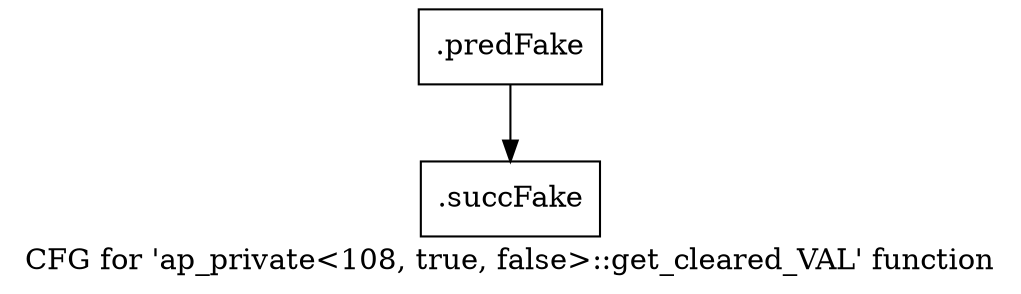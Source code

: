 digraph "CFG for 'ap_private\<108, true, false\>::get_cleared_VAL' function" {
	label="CFG for 'ap_private\<108, true, false\>::get_cleared_VAL' function";

	Node0x5b6ae00 [shape=record,filename="",linenumber="",label="{.predFake}"];
	Node0x5b6ae00 -> Node0x61263b0[ callList="" memoryops="" filename="/mnt/xilinx/Vitis_HLS/2021.2/include/etc/ap_private.h" execusionnum="16"];
	Node0x61263b0 [shape=record,filename="/mnt/xilinx/Vitis_HLS/2021.2/include/etc/ap_private.h",linenumber="3296",label="{.succFake}"];
}
